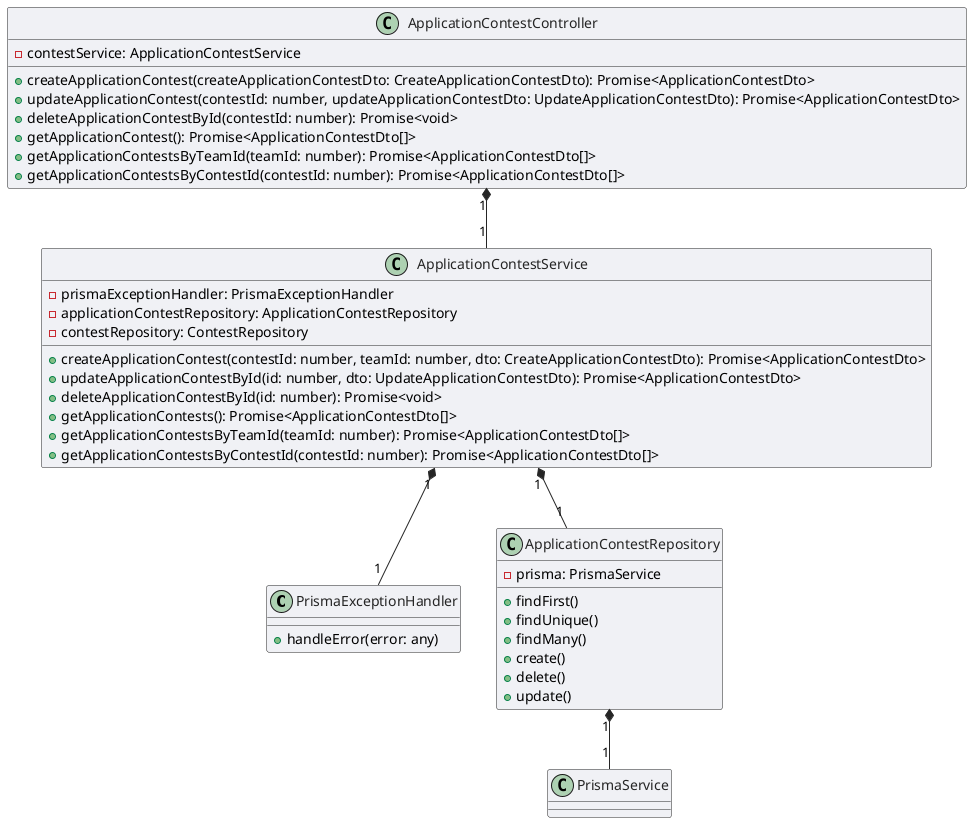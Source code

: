 @startuml application_contest_module

skinparam ArrowColor #252525
skinparam ClassBackgroundColor #F0F1F5
skinparam ClassBorderColor #252525
skinparam ClassFontColor #252525


class PrismaExceptionHandler {
  + handleError(error: any)
}


class ApplicationContestRepository {
  - prisma: PrismaService
  + findFirst()
  + findUnique()
  + findMany()
  + create()
  + delete()
  + update()
}



class ApplicationContestService {
  - prismaExceptionHandler: PrismaExceptionHandler
  - applicationContestRepository: ApplicationContestRepository
  - contestRepository: ContestRepository
  + createApplicationContest(contestId: number, teamId: number, dto: CreateApplicationContestDto): Promise<ApplicationContestDto>
  + updateApplicationContestById(id: number, dto: UpdateApplicationContestDto): Promise<ApplicationContestDto>
  + deleteApplicationContestById(id: number): Promise<void>
  + getApplicationContests(): Promise<ApplicationContestDto[]>
  + getApplicationContestsByTeamId(teamId: number): Promise<ApplicationContestDto[]>
  + getApplicationContestsByContestId(contestId: number): Promise<ApplicationContestDto[]>
  
}

class ApplicationContestController {

  - contestService: ApplicationContestService
  + createApplicationContest(createApplicationContestDto: CreateApplicationContestDto): Promise<ApplicationContestDto>
  + updateApplicationContest(contestId: number, updateApplicationContestDto: UpdateApplicationContestDto): Promise<ApplicationContestDto>
  + deleteApplicationContestById(contestId: number): Promise<void>
  + getApplicationContest(): Promise<ApplicationContestDto[]>
  + getApplicationContestsByTeamId(teamId: number): Promise<ApplicationContestDto[]>
  + getApplicationContestsByContestId(contestId: number): Promise<ApplicationContestDto[]>
}
ApplicationContestRepository "1" *-- "1" PrismaService
ApplicationContestService "1" *-- "1" ApplicationContestRepository
ApplicationContestService "1" *-- "1" PrismaExceptionHandler
ApplicationContestController "1" *-- "1" ApplicationContestService

@enduml